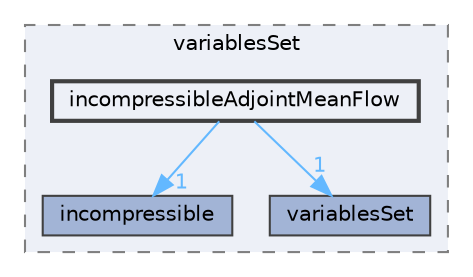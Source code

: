 digraph "src/optimisation/adjointOptimisation/adjoint/solvers/variablesSet/incompressibleAdjointMeanFlow"
{
 // LATEX_PDF_SIZE
  bgcolor="transparent";
  edge [fontname=Helvetica,fontsize=10,labelfontname=Helvetica,labelfontsize=10];
  node [fontname=Helvetica,fontsize=10,shape=box,height=0.2,width=0.4];
  compound=true
  subgraph clusterdir_195a59111b2a8c42961aaea2cfc6eba5 {
    graph [ bgcolor="#edf0f7", pencolor="grey50", label="variablesSet", fontname=Helvetica,fontsize=10 style="filled,dashed", URL="dir_195a59111b2a8c42961aaea2cfc6eba5.html",tooltip=""]
  dir_12a6cf54c3d32a22cc6b842c828be1c7 [label="incompressible", fillcolor="#a2b4d6", color="grey25", style="filled", URL="dir_12a6cf54c3d32a22cc6b842c828be1c7.html",tooltip=""];
  dir_af23b64afe41f227ffda07f3bd24be60 [label="variablesSet", fillcolor="#a2b4d6", color="grey25", style="filled", URL="dir_af23b64afe41f227ffda07f3bd24be60.html",tooltip=""];
  dir_05da12cfb9efea30175204851b3619f8 [label="incompressibleAdjointMeanFlow", fillcolor="#edf0f7", color="grey25", style="filled,bold", URL="dir_05da12cfb9efea30175204851b3619f8.html",tooltip=""];
  }
  dir_05da12cfb9efea30175204851b3619f8->dir_12a6cf54c3d32a22cc6b842c828be1c7 [headlabel="1", labeldistance=1.5 headhref="dir_001824_001819.html" href="dir_001824_001819.html" color="steelblue1" fontcolor="steelblue1"];
  dir_05da12cfb9efea30175204851b3619f8->dir_af23b64afe41f227ffda07f3bd24be60 [headlabel="1", labeldistance=1.5 headhref="dir_001824_004257.html" href="dir_001824_004257.html" color="steelblue1" fontcolor="steelblue1"];
}
